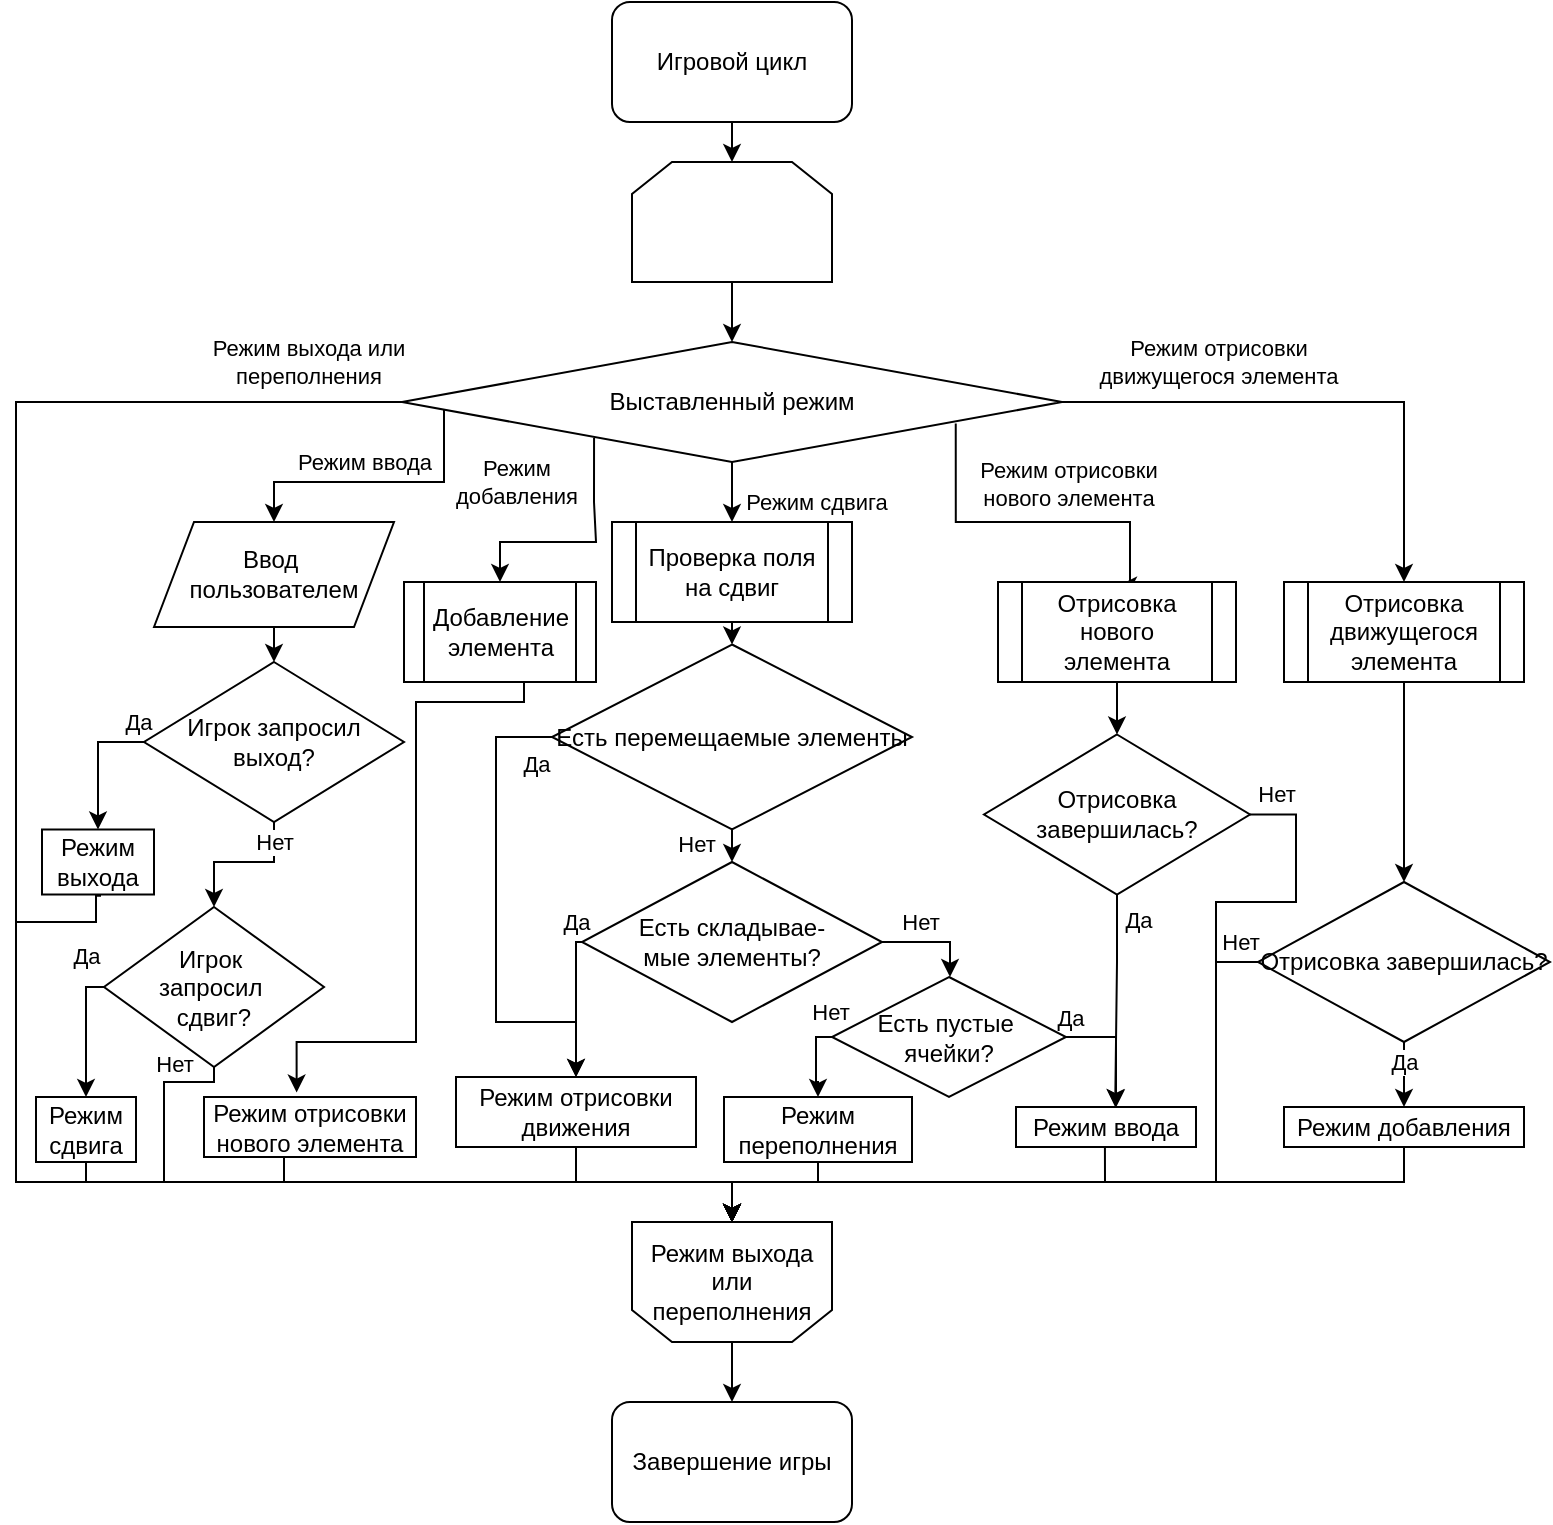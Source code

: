 <mxfile version="24.4.13" type="device">
  <diagram name="Page-1" id="AscvpKJkDor2Ba45mDUg">
    <mxGraphModel dx="1247" dy="766" grid="1" gridSize="10" guides="1" tooltips="1" connect="1" arrows="1" fold="1" page="1" pageScale="1" pageWidth="827" pageHeight="1169" math="0" shadow="0">
      <root>
        <mxCell id="0" />
        <mxCell id="1" parent="0" />
        <mxCell id="_LUyKltJJyNUMUL_nIZ1-7" style="edgeStyle=orthogonalEdgeStyle;rounded=0;orthogonalLoop=1;jettySize=auto;html=1;exitX=0.5;exitY=1;exitDx=0;exitDy=0;entryX=0.5;entryY=0;entryDx=0;entryDy=0;" edge="1" parent="1" source="_LUyKltJJyNUMUL_nIZ1-8" target="_LUyKltJJyNUMUL_nIZ1-22">
          <mxGeometry relative="1" as="geometry">
            <mxPoint x="374" y="160" as="sourcePoint" />
          </mxGeometry>
        </mxCell>
        <mxCell id="_LUyKltJJyNUMUL_nIZ1-8" value="" style="shape=loopLimit;whiteSpace=wrap;html=1;" vertex="1" parent="1">
          <mxGeometry x="368" y="90" width="100" height="60" as="geometry" />
        </mxCell>
        <mxCell id="_LUyKltJJyNUMUL_nIZ1-126" style="edgeStyle=orthogonalEdgeStyle;rounded=0;orthogonalLoop=1;jettySize=auto;html=1;exitX=0.5;exitY=1;exitDx=0;exitDy=0;entryX=0.5;entryY=0;entryDx=0;entryDy=0;" edge="1" parent="1" source="_LUyKltJJyNUMUL_nIZ1-9" target="_LUyKltJJyNUMUL_nIZ1-40">
          <mxGeometry relative="1" as="geometry" />
        </mxCell>
        <mxCell id="_LUyKltJJyNUMUL_nIZ1-9" value="&lt;div&gt;Режим выхода&lt;/div&gt;&lt;div&gt;или переполнения&lt;br&gt;&lt;/div&gt;" style="shape=loopLimit;whiteSpace=wrap;html=1;rotation=0;flipH=0;flipV=1;" vertex="1" parent="1">
          <mxGeometry x="368" y="620" width="100" height="60" as="geometry" />
        </mxCell>
        <mxCell id="_LUyKltJJyNUMUL_nIZ1-10" style="edgeStyle=orthogonalEdgeStyle;rounded=0;orthogonalLoop=1;jettySize=auto;html=1;exitX=0;exitY=0.5;exitDx=0;exitDy=0;" edge="1" parent="1" source="_LUyKltJJyNUMUL_nIZ1-22">
          <mxGeometry relative="1" as="geometry">
            <mxPoint x="418" y="620" as="targetPoint" />
            <Array as="points">
              <mxPoint x="60" y="210" />
              <mxPoint x="60" y="600" />
              <mxPoint x="418" y="600" />
            </Array>
          </mxGeometry>
        </mxCell>
        <mxCell id="_LUyKltJJyNUMUL_nIZ1-11" value="&lt;div&gt;Режим выхода или&lt;br&gt;&lt;/div&gt;&lt;div&gt;переполнения&lt;/div&gt;" style="edgeLabel;html=1;align=center;verticalAlign=middle;resizable=0;points=[];" vertex="1" connectable="0" parent="_LUyKltJJyNUMUL_nIZ1-10">
          <mxGeometry x="-0.808" y="2" relative="1" as="geometry">
            <mxPoint x="45" y="-22" as="offset" />
          </mxGeometry>
        </mxCell>
        <mxCell id="_LUyKltJJyNUMUL_nIZ1-12" style="edgeStyle=orthogonalEdgeStyle;rounded=0;orthogonalLoop=1;jettySize=auto;html=1;entryX=0.5;entryY=0;entryDx=0;entryDy=0;" edge="1" parent="1" source="_LUyKltJJyNUMUL_nIZ1-22" target="_LUyKltJJyNUMUL_nIZ1-29">
          <mxGeometry relative="1" as="geometry">
            <Array as="points">
              <mxPoint x="274" y="250" />
              <mxPoint x="189" y="250" />
            </Array>
          </mxGeometry>
        </mxCell>
        <mxCell id="_LUyKltJJyNUMUL_nIZ1-13" value="Режим ввода" style="edgeLabel;html=1;align=center;verticalAlign=middle;resizable=0;points=[];" vertex="1" connectable="0" parent="_LUyKltJJyNUMUL_nIZ1-12">
          <mxGeometry x="-0.067" relative="1" as="geometry">
            <mxPoint x="-10" y="-10" as="offset" />
          </mxGeometry>
        </mxCell>
        <mxCell id="_LUyKltJJyNUMUL_nIZ1-20" style="edgeStyle=orthogonalEdgeStyle;rounded=0;orthogonalLoop=1;jettySize=auto;html=1;exitX=1;exitY=0.5;exitDx=0;exitDy=0;entryX=0.5;entryY=0;entryDx=0;entryDy=0;" edge="1" parent="1" source="_LUyKltJJyNUMUL_nIZ1-22" target="_LUyKltJJyNUMUL_nIZ1-133">
          <mxGeometry relative="1" as="geometry">
            <mxPoint x="644.0" y="220" as="sourcePoint" />
            <mxPoint x="754.0" y="297.5" as="targetPoint" />
          </mxGeometry>
        </mxCell>
        <mxCell id="_LUyKltJJyNUMUL_nIZ1-21" value="Режим отрисовки&lt;div&gt;&lt;div&gt;&lt;div&gt;движущегося элемента&lt;/div&gt;&lt;/div&gt;&lt;/div&gt;" style="edgeLabel;html=1;align=center;verticalAlign=middle;resizable=0;points=[];" vertex="1" connectable="0" parent="_LUyKltJJyNUMUL_nIZ1-20">
          <mxGeometry x="-0.26" y="-2" relative="1" as="geometry">
            <mxPoint x="-19" y="-22" as="offset" />
          </mxGeometry>
        </mxCell>
        <mxCell id="_LUyKltJJyNUMUL_nIZ1-77" style="edgeStyle=orthogonalEdgeStyle;rounded=0;orthogonalLoop=1;jettySize=auto;html=1;exitX=0.839;exitY=0.68;exitDx=0;exitDy=0;entryX=0.508;entryY=0.033;entryDx=0;entryDy=0;entryPerimeter=0;exitPerimeter=0;" edge="1" parent="1" source="_LUyKltJJyNUMUL_nIZ1-22" target="_LUyKltJJyNUMUL_nIZ1-132">
          <mxGeometry relative="1" as="geometry">
            <mxPoint x="624" y="297.5" as="targetPoint" />
            <Array as="points">
              <mxPoint x="530" y="270" />
              <mxPoint x="617" y="270" />
            </Array>
          </mxGeometry>
        </mxCell>
        <mxCell id="_LUyKltJJyNUMUL_nIZ1-124" value="&lt;div&gt;Режим отрисовки&lt;/div&gt;&lt;div&gt;нового элемента&lt;/div&gt;" style="edgeLabel;html=1;align=center;verticalAlign=middle;resizable=0;points=[];" vertex="1" connectable="0" parent="_LUyKltJJyNUMUL_nIZ1-77">
          <mxGeometry x="0.13" y="2" relative="1" as="geometry">
            <mxPoint x="7" y="-17" as="offset" />
          </mxGeometry>
        </mxCell>
        <mxCell id="_LUyKltJJyNUMUL_nIZ1-92" style="edgeStyle=orthogonalEdgeStyle;rounded=0;orthogonalLoop=1;jettySize=auto;html=1;exitX=0.5;exitY=1;exitDx=0;exitDy=0;entryX=0.5;entryY=0;entryDx=0;entryDy=0;" edge="1" parent="1" source="_LUyKltJJyNUMUL_nIZ1-22" target="_LUyKltJJyNUMUL_nIZ1-131">
          <mxGeometry relative="1" as="geometry">
            <mxPoint x="444" y="301.25" as="targetPoint" />
            <Array as="points">
              <mxPoint x="418" y="260" />
              <mxPoint x="418" y="260" />
            </Array>
          </mxGeometry>
        </mxCell>
        <mxCell id="_LUyKltJJyNUMUL_nIZ1-93" value="Режим сдвига" style="edgeLabel;html=1;align=center;verticalAlign=middle;resizable=0;points=[];" vertex="1" connectable="0" parent="_LUyKltJJyNUMUL_nIZ1-92">
          <mxGeometry x="0.203" y="1" relative="1" as="geometry">
            <mxPoint x="41" y="2" as="offset" />
          </mxGeometry>
        </mxCell>
        <mxCell id="_LUyKltJJyNUMUL_nIZ1-22" value="Выставленный режим" style="rhombus;whiteSpace=wrap;html=1;" vertex="1" parent="1">
          <mxGeometry x="253" y="180" width="330" height="60" as="geometry" />
        </mxCell>
        <mxCell id="_LUyKltJJyNUMUL_nIZ1-113" style="edgeStyle=orthogonalEdgeStyle;rounded=0;orthogonalLoop=1;jettySize=auto;html=1;exitX=0.5;exitY=1;exitDx=0;exitDy=0;entryX=0.5;entryY=0;entryDx=0;entryDy=0;" edge="1" parent="1" source="_LUyKltJJyNUMUL_nIZ1-29" target="_LUyKltJJyNUMUL_nIZ1-110">
          <mxGeometry relative="1" as="geometry" />
        </mxCell>
        <mxCell id="_LUyKltJJyNUMUL_nIZ1-29" value="&lt;div&gt;Ввод&amp;nbsp;&lt;/div&gt;&lt;div&gt;пользователем&lt;/div&gt;" style="shape=parallelogram;perimeter=parallelogramPerimeter;whiteSpace=wrap;html=1;fixedSize=1;" vertex="1" parent="1">
          <mxGeometry x="129" y="270" width="120" height="52.5" as="geometry" />
        </mxCell>
        <mxCell id="_LUyKltJJyNUMUL_nIZ1-68" style="edgeStyle=orthogonalEdgeStyle;rounded=0;orthogonalLoop=1;jettySize=auto;html=1;exitX=0.5;exitY=1;exitDx=0;exitDy=0;entryX=0.5;entryY=0;entryDx=0;entryDy=0;" edge="1" parent="1" source="_LUyKltJJyNUMUL_nIZ1-133" target="_LUyKltJJyNUMUL_nIZ1-65">
          <mxGeometry relative="1" as="geometry">
            <mxPoint x="754" y="350" as="sourcePoint" />
            <Array as="points" />
          </mxGeometry>
        </mxCell>
        <mxCell id="_LUyKltJJyNUMUL_nIZ1-123" style="edgeStyle=orthogonalEdgeStyle;rounded=0;orthogonalLoop=1;jettySize=auto;html=1;exitX=0.5;exitY=1;exitDx=0;exitDy=0;entryX=0.5;entryY=0;entryDx=0;entryDy=0;" edge="1" parent="1" source="_LUyKltJJyNUMUL_nIZ1-39" target="_LUyKltJJyNUMUL_nIZ1-8">
          <mxGeometry relative="1" as="geometry" />
        </mxCell>
        <mxCell id="_LUyKltJJyNUMUL_nIZ1-39" value="Игровой цикл" style="rounded=1;whiteSpace=wrap;html=1;" vertex="1" parent="1">
          <mxGeometry x="358" y="10" width="120" height="60" as="geometry" />
        </mxCell>
        <mxCell id="_LUyKltJJyNUMUL_nIZ1-40" value="Завершение игры" style="rounded=1;whiteSpace=wrap;html=1;" vertex="1" parent="1">
          <mxGeometry x="358" y="710" width="120" height="60" as="geometry" />
        </mxCell>
        <mxCell id="_LUyKltJJyNUMUL_nIZ1-48" style="edgeStyle=orthogonalEdgeStyle;rounded=0;orthogonalLoop=1;jettySize=auto;html=1;exitX=0.5;exitY=1;exitDx=0;exitDy=0;" edge="1" parent="1" source="_LUyKltJJyNUMUL_nIZ1-114" target="_LUyKltJJyNUMUL_nIZ1-9">
          <mxGeometry relative="1" as="geometry">
            <mxPoint x="134" y="522.5" as="sourcePoint" />
            <Array as="points">
              <mxPoint x="159" y="550" />
              <mxPoint x="134" y="550" />
              <mxPoint x="134" y="600" />
              <mxPoint x="418" y="600" />
            </Array>
          </mxGeometry>
        </mxCell>
        <mxCell id="_LUyKltJJyNUMUL_nIZ1-115" value="Нет" style="edgeLabel;html=1;align=center;verticalAlign=middle;resizable=0;points=[];" vertex="1" connectable="0" parent="_LUyKltJJyNUMUL_nIZ1-48">
          <mxGeometry x="-0.855" relative="1" as="geometry">
            <mxPoint y="-9" as="offset" />
          </mxGeometry>
        </mxCell>
        <mxCell id="_LUyKltJJyNUMUL_nIZ1-56" style="edgeStyle=orthogonalEdgeStyle;rounded=0;orthogonalLoop=1;jettySize=auto;html=1;exitX=0;exitY=0.5;exitDx=0;exitDy=0;entryX=0.5;entryY=0;entryDx=0;entryDy=0;" edge="1" parent="1" source="_LUyKltJJyNUMUL_nIZ1-134" target="_LUyKltJJyNUMUL_nIZ1-55">
          <mxGeometry relative="1" as="geometry">
            <mxPoint x="917" y="480" as="sourcePoint" />
            <mxPoint x="900" y="510" as="targetPoint" />
            <Array as="points">
              <mxPoint x="460" y="527" />
              <mxPoint x="460" y="550" />
              <mxPoint x="461" y="550" />
            </Array>
          </mxGeometry>
        </mxCell>
        <mxCell id="_LUyKltJJyNUMUL_nIZ1-58" value="Нет" style="edgeLabel;html=1;align=center;verticalAlign=middle;resizable=0;points=[];" vertex="1" connectable="0" parent="_LUyKltJJyNUMUL_nIZ1-56">
          <mxGeometry x="-0.333" y="1" relative="1" as="geometry">
            <mxPoint x="6" y="-18" as="offset" />
          </mxGeometry>
        </mxCell>
        <mxCell id="_LUyKltJJyNUMUL_nIZ1-52" value="" style="endArrow=classic;html=1;rounded=0;exitX=0.291;exitY=0.799;exitDx=0;exitDy=0;entryX=0.5;entryY=0;entryDx=0;entryDy=0;exitPerimeter=0;" edge="1" parent="1" source="_LUyKltJJyNUMUL_nIZ1-22" target="_LUyKltJJyNUMUL_nIZ1-54">
          <mxGeometry width="50" height="50" relative="1" as="geometry">
            <mxPoint x="354" y="310" as="sourcePoint" />
            <mxPoint x="314" y="297.5" as="targetPoint" />
            <Array as="points">
              <mxPoint x="349" y="260" />
              <mxPoint x="350" y="280" />
              <mxPoint x="302" y="280" />
            </Array>
          </mxGeometry>
        </mxCell>
        <mxCell id="_LUyKltJJyNUMUL_nIZ1-53" value="&lt;div&gt;Режим&lt;br&gt;&lt;/div&gt;&lt;div&gt;добавления&lt;br&gt;&lt;/div&gt;" style="edgeLabel;html=1;align=center;verticalAlign=middle;resizable=0;points=[];" vertex="1" connectable="0" parent="_LUyKltJJyNUMUL_nIZ1-52">
          <mxGeometry x="-0.028" relative="1" as="geometry">
            <mxPoint x="-34" y="-30" as="offset" />
          </mxGeometry>
        </mxCell>
        <mxCell id="_LUyKltJJyNUMUL_nIZ1-59" style="edgeStyle=orthogonalEdgeStyle;rounded=0;orthogonalLoop=1;jettySize=auto;html=1;exitX=0.5;exitY=1;exitDx=0;exitDy=0;entryX=0.437;entryY=-0.074;entryDx=0;entryDy=0;entryPerimeter=0;" edge="1" parent="1" source="_LUyKltJJyNUMUL_nIZ1-54" target="_LUyKltJJyNUMUL_nIZ1-60">
          <mxGeometry relative="1" as="geometry">
            <mxPoint x="314" y="440" as="sourcePoint" />
            <mxPoint x="327" y="430" as="targetPoint" />
            <Array as="points">
              <mxPoint x="314" y="350" />
              <mxPoint x="314" y="360" />
              <mxPoint x="260" y="360" />
              <mxPoint x="260" y="530" />
              <mxPoint x="200" y="530" />
            </Array>
          </mxGeometry>
        </mxCell>
        <mxCell id="_LUyKltJJyNUMUL_nIZ1-54" value="Добавление элемента" style="shape=process;whiteSpace=wrap;html=1;backgroundOutline=1;" vertex="1" parent="1">
          <mxGeometry x="254" y="300" width="96" height="50" as="geometry" />
        </mxCell>
        <mxCell id="_LUyKltJJyNUMUL_nIZ1-55" value="Режим переполнения" style="rounded=0;whiteSpace=wrap;html=1;" vertex="1" parent="1">
          <mxGeometry x="414" y="557.5" width="94" height="32.5" as="geometry" />
        </mxCell>
        <mxCell id="_LUyKltJJyNUMUL_nIZ1-64" style="edgeStyle=orthogonalEdgeStyle;rounded=0;orthogonalLoop=1;jettySize=auto;html=1;exitX=0.5;exitY=1;exitDx=0;exitDy=0;entryX=0.5;entryY=0;entryDx=0;entryDy=0;" edge="1" parent="1" source="_LUyKltJJyNUMUL_nIZ1-60" target="_LUyKltJJyNUMUL_nIZ1-9">
          <mxGeometry relative="1" as="geometry">
            <Array as="points">
              <mxPoint x="194" y="600" />
              <mxPoint x="418" y="600" />
            </Array>
          </mxGeometry>
        </mxCell>
        <mxCell id="_LUyKltJJyNUMUL_nIZ1-60" value="&lt;div&gt;Режим отрисовки &lt;br&gt;&lt;/div&gt;&lt;div&gt;нового элемента&lt;br&gt;&lt;/div&gt;" style="rounded=0;whiteSpace=wrap;html=1;" vertex="1" parent="1">
          <mxGeometry x="154" y="557.5" width="106" height="30" as="geometry" />
        </mxCell>
        <mxCell id="_LUyKltJJyNUMUL_nIZ1-70" style="edgeStyle=orthogonalEdgeStyle;rounded=0;orthogonalLoop=1;jettySize=auto;html=1;exitX=0;exitY=0.5;exitDx=0;exitDy=0;entryX=0.5;entryY=0;entryDx=0;entryDy=0;" edge="1" parent="1" source="_LUyKltJJyNUMUL_nIZ1-65" target="_LUyKltJJyNUMUL_nIZ1-9">
          <mxGeometry relative="1" as="geometry">
            <mxPoint x="414" y="640" as="targetPoint" />
            <Array as="points">
              <mxPoint x="660" y="490" />
              <mxPoint x="660" y="600" />
              <mxPoint x="418" y="600" />
            </Array>
          </mxGeometry>
        </mxCell>
        <mxCell id="_LUyKltJJyNUMUL_nIZ1-74" value="Нет" style="edgeLabel;html=1;align=center;verticalAlign=middle;resizable=0;points=[];" vertex="1" connectable="0" parent="_LUyKltJJyNUMUL_nIZ1-70">
          <mxGeometry x="-0.705" y="1" relative="1" as="geometry">
            <mxPoint x="29" y="-121" as="offset" />
          </mxGeometry>
        </mxCell>
        <mxCell id="_LUyKltJJyNUMUL_nIZ1-96" value="Нет" style="edgeLabel;html=1;align=center;verticalAlign=middle;resizable=0;points=[];" vertex="1" connectable="0" parent="_LUyKltJJyNUMUL_nIZ1-70">
          <mxGeometry x="-0.952" y="-1" relative="1" as="geometry">
            <mxPoint y="-9" as="offset" />
          </mxGeometry>
        </mxCell>
        <mxCell id="_LUyKltJJyNUMUL_nIZ1-88" style="edgeStyle=orthogonalEdgeStyle;rounded=0;orthogonalLoop=1;jettySize=auto;html=1;exitX=0.5;exitY=1;exitDx=0;exitDy=0;entryX=0.5;entryY=0;entryDx=0;entryDy=0;" edge="1" parent="1" source="_LUyKltJJyNUMUL_nIZ1-65" target="_LUyKltJJyNUMUL_nIZ1-87">
          <mxGeometry relative="1" as="geometry" />
        </mxCell>
        <mxCell id="_LUyKltJJyNUMUL_nIZ1-90" value="Да" style="edgeLabel;html=1;align=center;verticalAlign=middle;resizable=0;points=[];" vertex="1" connectable="0" parent="_LUyKltJJyNUMUL_nIZ1-88">
          <mxGeometry x="-0.42" relative="1" as="geometry">
            <mxPoint as="offset" />
          </mxGeometry>
        </mxCell>
        <mxCell id="_LUyKltJJyNUMUL_nIZ1-65" value="Отрисовка завершилась?" style="rhombus;whiteSpace=wrap;html=1;" vertex="1" parent="1">
          <mxGeometry x="681" y="450" width="146" height="80" as="geometry" />
        </mxCell>
        <mxCell id="_LUyKltJJyNUMUL_nIZ1-78" style="edgeStyle=orthogonalEdgeStyle;rounded=0;orthogonalLoop=1;jettySize=auto;html=1;exitX=0.5;exitY=1;exitDx=0;exitDy=0;entryX=0.5;entryY=0;entryDx=0;entryDy=0;" edge="1" parent="1" source="_LUyKltJJyNUMUL_nIZ1-132" target="_LUyKltJJyNUMUL_nIZ1-80">
          <mxGeometry relative="1" as="geometry">
            <mxPoint x="624" y="350" as="sourcePoint" />
            <Array as="points">
              <mxPoint x="610" y="360" />
              <mxPoint x="610" y="360" />
            </Array>
          </mxGeometry>
        </mxCell>
        <mxCell id="_LUyKltJJyNUMUL_nIZ1-82" style="edgeStyle=orthogonalEdgeStyle;rounded=0;orthogonalLoop=1;jettySize=auto;html=1;exitX=1;exitY=0.5;exitDx=0;exitDy=0;entryX=0.5;entryY=0;entryDx=0;entryDy=0;" edge="1" parent="1" source="_LUyKltJJyNUMUL_nIZ1-80" target="_LUyKltJJyNUMUL_nIZ1-9">
          <mxGeometry relative="1" as="geometry">
            <Array as="points">
              <mxPoint x="700" y="416" />
              <mxPoint x="700" y="460" />
              <mxPoint x="660" y="460" />
              <mxPoint x="660" y="600" />
              <mxPoint x="418" y="600" />
            </Array>
          </mxGeometry>
        </mxCell>
        <mxCell id="_LUyKltJJyNUMUL_nIZ1-80" value="Отрисовка завершилась?" style="rhombus;whiteSpace=wrap;html=1;" vertex="1" parent="1">
          <mxGeometry x="544" y="376.25" width="133" height="80" as="geometry" />
        </mxCell>
        <mxCell id="_LUyKltJJyNUMUL_nIZ1-85" style="edgeStyle=orthogonalEdgeStyle;rounded=0;orthogonalLoop=1;jettySize=auto;html=1;exitX=0.494;exitY=1.012;exitDx=0;exitDy=0;entryX=0.5;entryY=0;entryDx=0;entryDy=0;exitPerimeter=0;" edge="1" parent="1" source="_LUyKltJJyNUMUL_nIZ1-83" target="_LUyKltJJyNUMUL_nIZ1-9">
          <mxGeometry relative="1" as="geometry">
            <mxPoint x="567.2" y="600" as="targetPoint" />
            <Array as="points">
              <mxPoint x="605" y="600" />
              <mxPoint x="418" y="600" />
            </Array>
          </mxGeometry>
        </mxCell>
        <mxCell id="_LUyKltJJyNUMUL_nIZ1-83" value="Режим ввода" style="rounded=0;whiteSpace=wrap;html=1;" vertex="1" parent="1">
          <mxGeometry x="560" y="562.5" width="90" height="20" as="geometry" />
        </mxCell>
        <mxCell id="_LUyKltJJyNUMUL_nIZ1-84" style="edgeStyle=orthogonalEdgeStyle;rounded=0;orthogonalLoop=1;jettySize=auto;html=1;exitX=0.5;exitY=1;exitDx=0;exitDy=0;entryX=0.551;entryY=0.004;entryDx=0;entryDy=0;entryPerimeter=0;" edge="1" parent="1" source="_LUyKltJJyNUMUL_nIZ1-80" target="_LUyKltJJyNUMUL_nIZ1-83">
          <mxGeometry relative="1" as="geometry">
            <mxPoint x="610" y="550" as="targetPoint" />
            <Array as="points">
              <mxPoint x="611" y="490" />
              <mxPoint x="610" y="490" />
            </Array>
          </mxGeometry>
        </mxCell>
        <mxCell id="_LUyKltJJyNUMUL_nIZ1-86" value="Да" style="edgeLabel;html=1;align=center;verticalAlign=middle;resizable=0;points=[];" vertex="1" connectable="0" parent="_LUyKltJJyNUMUL_nIZ1-84">
          <mxGeometry x="-0.409" y="-2" relative="1" as="geometry">
            <mxPoint x="12" y="-19" as="offset" />
          </mxGeometry>
        </mxCell>
        <mxCell id="_LUyKltJJyNUMUL_nIZ1-89" style="edgeStyle=orthogonalEdgeStyle;rounded=0;orthogonalLoop=1;jettySize=auto;html=1;exitX=0.5;exitY=1;exitDx=0;exitDy=0;entryX=0.5;entryY=0;entryDx=0;entryDy=0;" edge="1" parent="1" source="_LUyKltJJyNUMUL_nIZ1-87" target="_LUyKltJJyNUMUL_nIZ1-9">
          <mxGeometry relative="1" as="geometry">
            <Array as="points">
              <mxPoint x="754" y="600" />
              <mxPoint x="418" y="600" />
            </Array>
          </mxGeometry>
        </mxCell>
        <mxCell id="_LUyKltJJyNUMUL_nIZ1-87" value="&lt;div&gt;Режим добавления&lt;/div&gt;" style="rounded=0;whiteSpace=wrap;html=1;" vertex="1" parent="1">
          <mxGeometry x="694" y="562.5" width="120" height="20" as="geometry" />
        </mxCell>
        <mxCell id="_LUyKltJJyNUMUL_nIZ1-95" style="edgeStyle=orthogonalEdgeStyle;rounded=0;orthogonalLoop=1;jettySize=auto;html=1;exitX=0.5;exitY=1;exitDx=0;exitDy=0;entryX=0.5;entryY=0;entryDx=0;entryDy=0;" edge="1" parent="1" source="_LUyKltJJyNUMUL_nIZ1-131" target="_LUyKltJJyNUMUL_nIZ1-94">
          <mxGeometry relative="1" as="geometry">
            <mxPoint x="444" y="353.75" as="sourcePoint" />
            <Array as="points">
              <mxPoint x="418" y="330" />
              <mxPoint x="418" y="330" />
            </Array>
          </mxGeometry>
        </mxCell>
        <mxCell id="_LUyKltJJyNUMUL_nIZ1-98" style="edgeStyle=orthogonalEdgeStyle;rounded=0;orthogonalLoop=1;jettySize=auto;html=1;exitX=0.5;exitY=1;exitDx=0;exitDy=0;entryX=0.5;entryY=0;entryDx=0;entryDy=0;" edge="1" parent="1" source="_LUyKltJJyNUMUL_nIZ1-94" target="_LUyKltJJyNUMUL_nIZ1-97">
          <mxGeometry relative="1" as="geometry">
            <Array as="points">
              <mxPoint x="418" y="440" />
            </Array>
          </mxGeometry>
        </mxCell>
        <mxCell id="_LUyKltJJyNUMUL_nIZ1-99" value="Нет" style="edgeLabel;html=1;align=center;verticalAlign=middle;resizable=0;points=[];" vertex="1" connectable="0" parent="_LUyKltJJyNUMUL_nIZ1-98">
          <mxGeometry x="0.032" y="1" relative="1" as="geometry">
            <mxPoint x="-19" y="-2" as="offset" />
          </mxGeometry>
        </mxCell>
        <mxCell id="_LUyKltJJyNUMUL_nIZ1-101" style="edgeStyle=orthogonalEdgeStyle;rounded=0;orthogonalLoop=1;jettySize=auto;html=1;exitX=0;exitY=0.5;exitDx=0;exitDy=0;entryX=0.5;entryY=0;entryDx=0;entryDy=0;" edge="1" parent="1" source="_LUyKltJJyNUMUL_nIZ1-94" target="_LUyKltJJyNUMUL_nIZ1-100">
          <mxGeometry relative="1" as="geometry">
            <Array as="points">
              <mxPoint x="300" y="378" />
              <mxPoint x="300" y="520" />
              <mxPoint x="340" y="520" />
            </Array>
          </mxGeometry>
        </mxCell>
        <mxCell id="_LUyKltJJyNUMUL_nIZ1-127" value="Да" style="edgeLabel;html=1;align=center;verticalAlign=middle;resizable=0;points=[];" vertex="1" connectable="0" parent="_LUyKltJJyNUMUL_nIZ1-101">
          <mxGeometry x="-0.689" relative="1" as="geometry">
            <mxPoint x="20" y="4" as="offset" />
          </mxGeometry>
        </mxCell>
        <mxCell id="_LUyKltJJyNUMUL_nIZ1-94" value="Есть перемещаемые элементы" style="rhombus;whiteSpace=wrap;html=1;" vertex="1" parent="1">
          <mxGeometry x="328" y="331.25" width="180" height="92.5" as="geometry" />
        </mxCell>
        <mxCell id="_LUyKltJJyNUMUL_nIZ1-103" style="edgeStyle=orthogonalEdgeStyle;rounded=0;orthogonalLoop=1;jettySize=auto;html=1;exitX=0;exitY=0.5;exitDx=0;exitDy=0;entryX=0.5;entryY=0;entryDx=0;entryDy=0;" edge="1" parent="1" source="_LUyKltJJyNUMUL_nIZ1-97" target="_LUyKltJJyNUMUL_nIZ1-100">
          <mxGeometry relative="1" as="geometry">
            <Array as="points">
              <mxPoint x="340" y="480" />
            </Array>
          </mxGeometry>
        </mxCell>
        <mxCell id="_LUyKltJJyNUMUL_nIZ1-139" value="Да" style="edgeLabel;html=1;align=center;verticalAlign=middle;resizable=0;points=[];" vertex="1" connectable="0" parent="_LUyKltJJyNUMUL_nIZ1-103">
          <mxGeometry x="-0.927" relative="1" as="geometry">
            <mxPoint x="-1" y="-10" as="offset" />
          </mxGeometry>
        </mxCell>
        <mxCell id="_LUyKltJJyNUMUL_nIZ1-135" style="edgeStyle=orthogonalEdgeStyle;rounded=0;orthogonalLoop=1;jettySize=auto;html=1;exitX=1;exitY=0.5;exitDx=0;exitDy=0;entryX=0.5;entryY=0;entryDx=0;entryDy=0;" edge="1" parent="1" source="_LUyKltJJyNUMUL_nIZ1-97" target="_LUyKltJJyNUMUL_nIZ1-134">
          <mxGeometry relative="1" as="geometry">
            <mxPoint x="540" y="480" as="targetPoint" />
            <Array as="points">
              <mxPoint x="527" y="480" />
              <mxPoint x="527" y="497" />
            </Array>
          </mxGeometry>
        </mxCell>
        <mxCell id="_LUyKltJJyNUMUL_nIZ1-136" value="Нет" style="edgeLabel;html=1;align=center;verticalAlign=middle;resizable=0;points=[];" vertex="1" connectable="0" parent="_LUyKltJJyNUMUL_nIZ1-135">
          <mxGeometry x="-0.428" y="-1" relative="1" as="geometry">
            <mxPoint x="4" y="-11" as="offset" />
          </mxGeometry>
        </mxCell>
        <mxCell id="_LUyKltJJyNUMUL_nIZ1-97" value="&lt;div&gt;Есть складывае-&lt;/div&gt;&lt;div&gt;мые элементы?&lt;/div&gt;" style="rhombus;whiteSpace=wrap;html=1;" vertex="1" parent="1">
          <mxGeometry x="343" y="440" width="150" height="80" as="geometry" />
        </mxCell>
        <mxCell id="_LUyKltJJyNUMUL_nIZ1-130" style="edgeStyle=orthogonalEdgeStyle;rounded=0;orthogonalLoop=1;jettySize=auto;html=1;exitX=0.5;exitY=1;exitDx=0;exitDy=0;entryX=0.5;entryY=0;entryDx=0;entryDy=0;" edge="1" parent="1" source="_LUyKltJJyNUMUL_nIZ1-100" target="_LUyKltJJyNUMUL_nIZ1-9">
          <mxGeometry relative="1" as="geometry">
            <Array as="points">
              <mxPoint x="340" y="600" />
              <mxPoint x="418" y="600" />
            </Array>
          </mxGeometry>
        </mxCell>
        <mxCell id="_LUyKltJJyNUMUL_nIZ1-100" value="Режим отрисовки движения" style="rounded=0;whiteSpace=wrap;html=1;" vertex="1" parent="1">
          <mxGeometry x="280" y="547.5" width="120" height="35" as="geometry" />
        </mxCell>
        <mxCell id="_LUyKltJJyNUMUL_nIZ1-111" style="edgeStyle=orthogonalEdgeStyle;rounded=0;orthogonalLoop=1;jettySize=auto;html=1;exitX=0;exitY=0.5;exitDx=0;exitDy=0;entryX=0.5;entryY=0;entryDx=0;entryDy=0;" edge="1" parent="1" source="_LUyKltJJyNUMUL_nIZ1-110" target="_LUyKltJJyNUMUL_nIZ1-128">
          <mxGeometry relative="1" as="geometry">
            <mxPoint x="120" y="400" as="targetPoint" />
            <Array as="points">
              <mxPoint x="101" y="380" />
            </Array>
          </mxGeometry>
        </mxCell>
        <mxCell id="_LUyKltJJyNUMUL_nIZ1-112" value="Да" style="edgeLabel;html=1;align=center;verticalAlign=middle;resizable=0;points=[];" vertex="1" connectable="0" parent="_LUyKltJJyNUMUL_nIZ1-111">
          <mxGeometry x="-0.979" relative="1" as="geometry">
            <mxPoint x="-3" y="-10" as="offset" />
          </mxGeometry>
        </mxCell>
        <mxCell id="_LUyKltJJyNUMUL_nIZ1-121" style="edgeStyle=orthogonalEdgeStyle;rounded=0;orthogonalLoop=1;jettySize=auto;html=1;exitX=0.5;exitY=1;exitDx=0;exitDy=0;entryX=0.5;entryY=0;entryDx=0;entryDy=0;" edge="1" parent="1" source="_LUyKltJJyNUMUL_nIZ1-110" target="_LUyKltJJyNUMUL_nIZ1-114">
          <mxGeometry relative="1" as="geometry">
            <Array as="points">
              <mxPoint x="189" y="440" />
              <mxPoint x="159" y="440" />
            </Array>
          </mxGeometry>
        </mxCell>
        <mxCell id="_LUyKltJJyNUMUL_nIZ1-122" value="Нет" style="edgeLabel;html=1;align=center;verticalAlign=middle;resizable=0;points=[];" vertex="1" connectable="0" parent="_LUyKltJJyNUMUL_nIZ1-121">
          <mxGeometry x="-0.872" y="-1" relative="1" as="geometry">
            <mxPoint x="1" y="5" as="offset" />
          </mxGeometry>
        </mxCell>
        <mxCell id="_LUyKltJJyNUMUL_nIZ1-110" value="Игрок запросил выход?" style="rhombus;whiteSpace=wrap;html=1;" vertex="1" parent="1">
          <mxGeometry x="124" y="340" width="130" height="80" as="geometry" />
        </mxCell>
        <mxCell id="_LUyKltJJyNUMUL_nIZ1-114" value="&lt;div&gt;Игрок&amp;nbsp;&lt;/div&gt;&lt;div&gt;запросил&amp;nbsp;&lt;/div&gt;&lt;div&gt;сдвиг?&lt;/div&gt;" style="rhombus;whiteSpace=wrap;html=1;" vertex="1" parent="1">
          <mxGeometry x="104" y="462.5" width="110" height="80" as="geometry" />
        </mxCell>
        <mxCell id="_LUyKltJJyNUMUL_nIZ1-118" style="edgeStyle=orthogonalEdgeStyle;rounded=0;orthogonalLoop=1;jettySize=auto;html=1;exitX=0.5;exitY=1;exitDx=0;exitDy=0;entryX=0.5;entryY=0;entryDx=0;entryDy=0;" edge="1" parent="1" source="_LUyKltJJyNUMUL_nIZ1-116" target="_LUyKltJJyNUMUL_nIZ1-9">
          <mxGeometry relative="1" as="geometry">
            <Array as="points">
              <mxPoint x="95" y="600" />
              <mxPoint x="418" y="600" />
            </Array>
          </mxGeometry>
        </mxCell>
        <mxCell id="_LUyKltJJyNUMUL_nIZ1-116" value="&lt;div&gt;Режим&lt;br&gt;&lt;/div&gt;&lt;div&gt;сдвига&lt;br&gt;&lt;/div&gt;" style="rounded=0;whiteSpace=wrap;html=1;" vertex="1" parent="1">
          <mxGeometry x="70" y="557.5" width="50" height="32.5" as="geometry" />
        </mxCell>
        <mxCell id="_LUyKltJJyNUMUL_nIZ1-117" style="edgeStyle=orthogonalEdgeStyle;rounded=0;orthogonalLoop=1;jettySize=auto;html=1;exitX=0;exitY=0.5;exitDx=0;exitDy=0;entryX=0.5;entryY=0;entryDx=0;entryDy=0;" edge="1" parent="1" source="_LUyKltJJyNUMUL_nIZ1-114" target="_LUyKltJJyNUMUL_nIZ1-116">
          <mxGeometry relative="1" as="geometry">
            <Array as="points">
              <mxPoint x="95" y="503" />
            </Array>
          </mxGeometry>
        </mxCell>
        <mxCell id="_LUyKltJJyNUMUL_nIZ1-119" value="Да" style="edgeLabel;html=1;align=center;verticalAlign=middle;resizable=0;points=[];" vertex="1" connectable="0" parent="_LUyKltJJyNUMUL_nIZ1-117">
          <mxGeometry x="-0.726" relative="1" as="geometry">
            <mxPoint y="-16" as="offset" />
          </mxGeometry>
        </mxCell>
        <mxCell id="_LUyKltJJyNUMUL_nIZ1-129" style="edgeStyle=orthogonalEdgeStyle;rounded=0;orthogonalLoop=1;jettySize=auto;html=1;exitX=0.527;exitY=1.021;exitDx=0;exitDy=0;entryX=0.5;entryY=0;entryDx=0;entryDy=0;exitPerimeter=0;" edge="1" parent="1" source="_LUyKltJJyNUMUL_nIZ1-128" target="_LUyKltJJyNUMUL_nIZ1-9">
          <mxGeometry relative="1" as="geometry">
            <Array as="points">
              <mxPoint x="100" y="457" />
              <mxPoint x="100" y="470" />
              <mxPoint x="60" y="470" />
              <mxPoint x="60" y="600" />
              <mxPoint x="418" y="600" />
            </Array>
          </mxGeometry>
        </mxCell>
        <mxCell id="_LUyKltJJyNUMUL_nIZ1-128" value="&lt;div&gt;Режим&lt;br&gt;&lt;/div&gt;&lt;div&gt;выхода&lt;br&gt;&lt;/div&gt;" style="rounded=0;whiteSpace=wrap;html=1;" vertex="1" parent="1">
          <mxGeometry x="73" y="423.75" width="56" height="32.5" as="geometry" />
        </mxCell>
        <mxCell id="_LUyKltJJyNUMUL_nIZ1-131" value="Проверка поля на сдвиг" style="shape=process;whiteSpace=wrap;html=1;backgroundOutline=1;" vertex="1" parent="1">
          <mxGeometry x="358" y="270" width="120" height="50" as="geometry" />
        </mxCell>
        <mxCell id="_LUyKltJJyNUMUL_nIZ1-132" value="Отрисовка нового элемента" style="shape=process;whiteSpace=wrap;html=1;backgroundOutline=1;" vertex="1" parent="1">
          <mxGeometry x="551" y="300" width="119" height="50" as="geometry" />
        </mxCell>
        <mxCell id="_LUyKltJJyNUMUL_nIZ1-133" value="Отрисовка движущегося элемента" style="shape=process;whiteSpace=wrap;html=1;backgroundOutline=1;" vertex="1" parent="1">
          <mxGeometry x="694" y="300" width="120" height="50" as="geometry" />
        </mxCell>
        <mxCell id="_LUyKltJJyNUMUL_nIZ1-137" style="edgeStyle=orthogonalEdgeStyle;rounded=0;orthogonalLoop=1;jettySize=auto;html=1;exitX=1;exitY=0.5;exitDx=0;exitDy=0;entryX=0.549;entryY=0.008;entryDx=0;entryDy=0;entryPerimeter=0;" edge="1" parent="1" source="_LUyKltJJyNUMUL_nIZ1-134" target="_LUyKltJJyNUMUL_nIZ1-83">
          <mxGeometry relative="1" as="geometry">
            <mxPoint x="620" y="540" as="targetPoint" />
            <Array as="points">
              <mxPoint x="610" y="527" />
              <mxPoint x="610" y="563" />
            </Array>
          </mxGeometry>
        </mxCell>
        <mxCell id="_LUyKltJJyNUMUL_nIZ1-138" value="Да" style="edgeLabel;html=1;align=center;verticalAlign=middle;resizable=0;points=[];" vertex="1" connectable="0" parent="_LUyKltJJyNUMUL_nIZ1-137">
          <mxGeometry x="-0.383" relative="1" as="geometry">
            <mxPoint x="-17" y="-10" as="offset" />
          </mxGeometry>
        </mxCell>
        <mxCell id="_LUyKltJJyNUMUL_nIZ1-134" value="&lt;div&gt;Есть пустые&amp;nbsp;&lt;/div&gt;&lt;div&gt;ячейки?&lt;/div&gt;" style="rhombus;whiteSpace=wrap;html=1;" vertex="1" parent="1">
          <mxGeometry x="468" y="497.5" width="117" height="60" as="geometry" />
        </mxCell>
        <mxCell id="_LUyKltJJyNUMUL_nIZ1-140" style="edgeStyle=orthogonalEdgeStyle;rounded=0;orthogonalLoop=1;jettySize=auto;html=1;exitX=0.5;exitY=1;exitDx=0;exitDy=0;entryX=0.5;entryY=0;entryDx=0;entryDy=0;" edge="1" parent="1" source="_LUyKltJJyNUMUL_nIZ1-55" target="_LUyKltJJyNUMUL_nIZ1-9">
          <mxGeometry relative="1" as="geometry">
            <mxPoint x="440" y="610" as="targetPoint" />
            <Array as="points">
              <mxPoint x="461" y="600" />
              <mxPoint x="418" y="600" />
            </Array>
          </mxGeometry>
        </mxCell>
      </root>
    </mxGraphModel>
  </diagram>
</mxfile>
